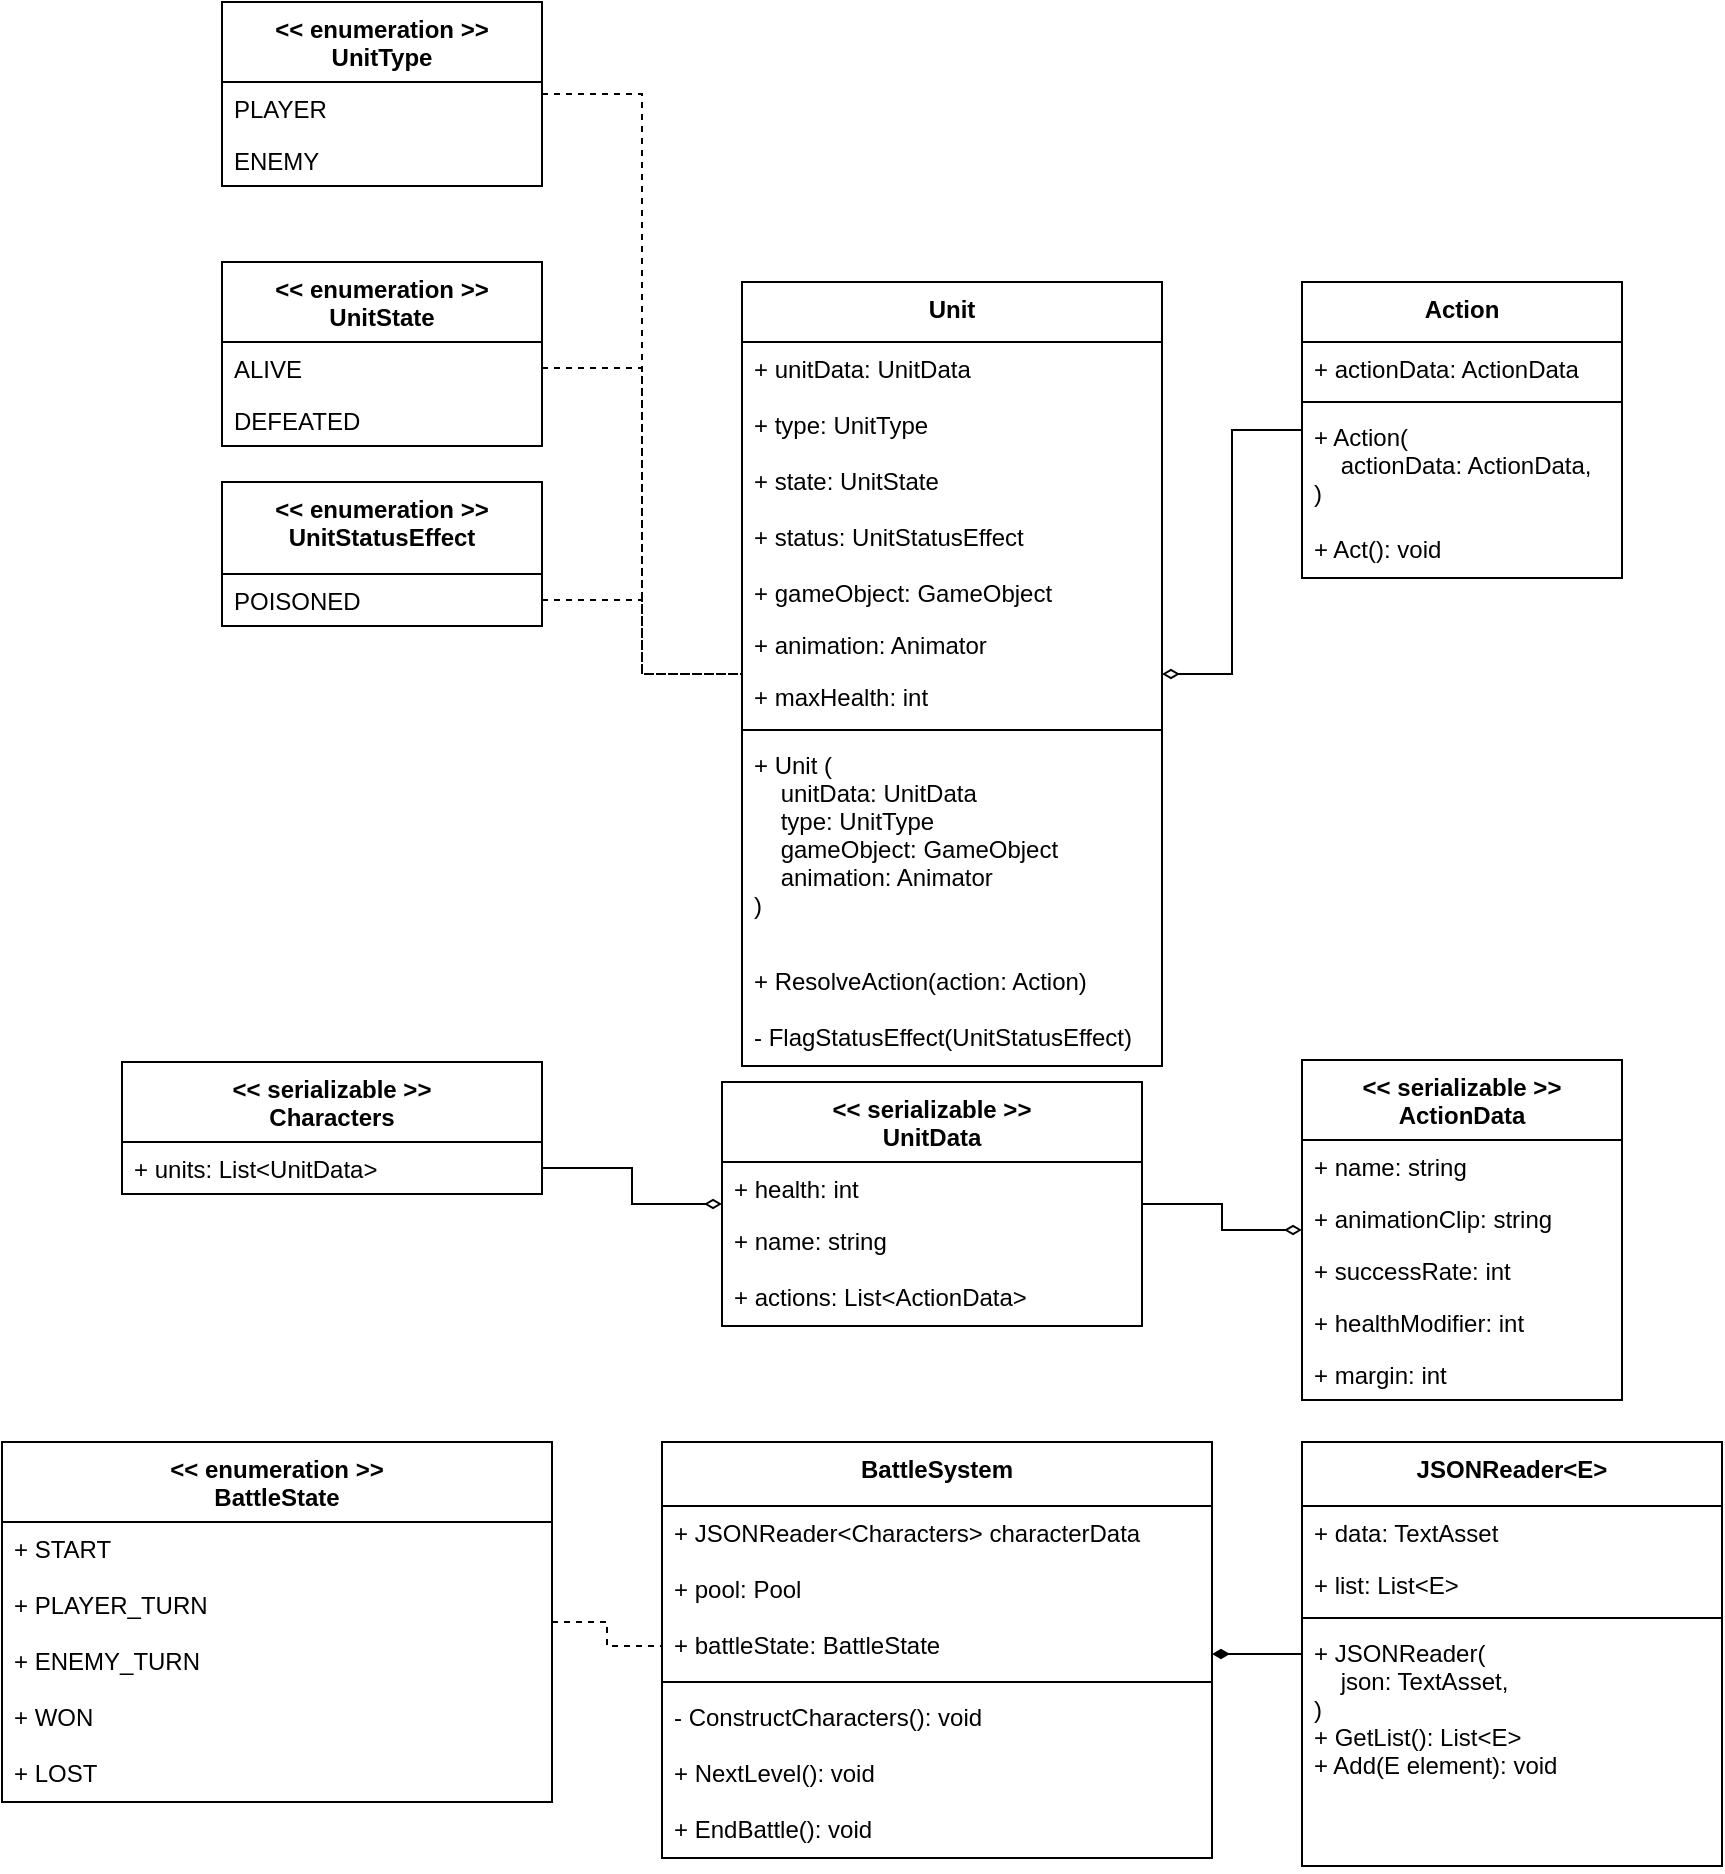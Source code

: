 <mxfile version="20.2.5" type="device"><diagram id="_IAzLn8tvvg1GpoCQkDC" name="Page-1"><mxGraphModel dx="1831" dy="510" grid="1" gridSize="10" guides="1" tooltips="1" connect="1" arrows="1" fold="1" page="1" pageScale="1" pageWidth="850" pageHeight="1100" math="0" shadow="0"><root><mxCell id="0"/><mxCell id="1" parent="0"/><mxCell id="QFA650Qd_Ut2C85kc-U3-1" value="Unit" style="swimlane;fontStyle=1;align=center;verticalAlign=top;childLayout=stackLayout;horizontal=1;startSize=30;horizontalStack=0;resizeParent=1;resizeParentMax=0;resizeLast=0;collapsible=1;marginBottom=0;" vertex="1" parent="1"><mxGeometry x="300" y="350" width="210" height="392" as="geometry"/></mxCell><mxCell id="QFA650Qd_Ut2C85kc-U3-156" value="+ unitData: UnitData" style="text;strokeColor=none;fillColor=none;align=left;verticalAlign=top;spacingLeft=4;spacingRight=4;overflow=hidden;rotatable=0;points=[[0,0.5],[1,0.5]];portConstraint=eastwest;" vertex="1" parent="QFA650Qd_Ut2C85kc-U3-1"><mxGeometry y="30" width="210" height="28" as="geometry"/></mxCell><mxCell id="QFA650Qd_Ut2C85kc-U3-68" value="+ type: UnitType" style="text;strokeColor=none;fillColor=none;align=left;verticalAlign=top;spacingLeft=4;spacingRight=4;overflow=hidden;rotatable=0;points=[[0,0.5],[1,0.5]];portConstraint=eastwest;" vertex="1" parent="QFA650Qd_Ut2C85kc-U3-1"><mxGeometry y="58" width="210" height="28" as="geometry"/></mxCell><mxCell id="QFA650Qd_Ut2C85kc-U3-18" value="+ state: UnitState" style="text;strokeColor=none;fillColor=none;align=left;verticalAlign=top;spacingLeft=4;spacingRight=4;overflow=hidden;rotatable=0;points=[[0,0.5],[1,0.5]];portConstraint=eastwest;" vertex="1" parent="QFA650Qd_Ut2C85kc-U3-1"><mxGeometry y="86" width="210" height="28" as="geometry"/></mxCell><mxCell id="QFA650Qd_Ut2C85kc-U3-24" value="+ status: UnitStatusEffect" style="text;strokeColor=none;fillColor=none;align=left;verticalAlign=top;spacingLeft=4;spacingRight=4;overflow=hidden;rotatable=0;points=[[0,0.5],[1,0.5]];portConstraint=eastwest;" vertex="1" parent="QFA650Qd_Ut2C85kc-U3-1"><mxGeometry y="114" width="210" height="28" as="geometry"/></mxCell><mxCell id="QFA650Qd_Ut2C85kc-U3-73" value="+ gameObject: GameObject" style="text;strokeColor=none;fillColor=none;align=left;verticalAlign=top;spacingLeft=4;spacingRight=4;overflow=hidden;rotatable=0;points=[[0,0.5],[1,0.5]];portConstraint=eastwest;" vertex="1" parent="QFA650Qd_Ut2C85kc-U3-1"><mxGeometry y="142" width="210" height="26" as="geometry"/></mxCell><mxCell id="QFA650Qd_Ut2C85kc-U3-104" value="+ animation: Animator" style="text;strokeColor=none;fillColor=none;align=left;verticalAlign=top;spacingLeft=4;spacingRight=4;overflow=hidden;rotatable=0;points=[[0,0.5],[1,0.5]];portConstraint=eastwest;" vertex="1" parent="QFA650Qd_Ut2C85kc-U3-1"><mxGeometry y="168" width="210" height="26" as="geometry"/></mxCell><mxCell id="QFA650Qd_Ut2C85kc-U3-144" value="+ maxHealth: int" style="text;strokeColor=none;fillColor=none;align=left;verticalAlign=top;spacingLeft=4;spacingRight=4;overflow=hidden;rotatable=0;points=[[0,0.5],[1,0.5]];portConstraint=eastwest;" vertex="1" parent="QFA650Qd_Ut2C85kc-U3-1"><mxGeometry y="194" width="210" height="26" as="geometry"/></mxCell><mxCell id="QFA650Qd_Ut2C85kc-U3-3" value="" style="line;strokeWidth=1;fillColor=none;align=left;verticalAlign=middle;spacingTop=-1;spacingLeft=3;spacingRight=3;rotatable=0;labelPosition=right;points=[];portConstraint=eastwest;" vertex="1" parent="QFA650Qd_Ut2C85kc-U3-1"><mxGeometry y="220" width="210" height="8" as="geometry"/></mxCell><mxCell id="QFA650Qd_Ut2C85kc-U3-4" value="+ Unit (&#10;    unitData: UnitData&#10;    type: UnitType&#10;    gameObject: GameObject&#10;    animation: Animator&#10;)" style="text;strokeColor=none;fillColor=none;align=left;verticalAlign=top;spacingLeft=4;spacingRight=4;overflow=hidden;rotatable=0;points=[[0,0.5],[1,0.5]];portConstraint=eastwest;" vertex="1" parent="QFA650Qd_Ut2C85kc-U3-1"><mxGeometry y="228" width="210" height="108" as="geometry"/></mxCell><mxCell id="QFA650Qd_Ut2C85kc-U3-32" value="+ ResolveAction(action: Action)" style="text;strokeColor=none;fillColor=none;align=left;verticalAlign=top;spacingLeft=4;spacingRight=4;overflow=hidden;rotatable=0;points=[[0,0.5],[1,0.5]];portConstraint=eastwest;" vertex="1" parent="QFA650Qd_Ut2C85kc-U3-1"><mxGeometry y="336" width="210" height="28" as="geometry"/></mxCell><mxCell id="QFA650Qd_Ut2C85kc-U3-70" value="- FlagStatusEffect(UnitStatusEffect)" style="text;strokeColor=none;fillColor=none;align=left;verticalAlign=top;spacingLeft=4;spacingRight=4;overflow=hidden;rotatable=0;points=[[0,0.5],[1,0.5]];portConstraint=eastwest;" vertex="1" parent="QFA650Qd_Ut2C85kc-U3-1"><mxGeometry y="364" width="210" height="28" as="geometry"/></mxCell><mxCell id="QFA650Qd_Ut2C85kc-U3-12" value="&lt;&lt; enumeration &gt;&gt;&#10;UnitState" style="swimlane;fontStyle=1;align=center;verticalAlign=top;childLayout=stackLayout;horizontal=1;startSize=40;horizontalStack=0;resizeParent=1;resizeParentMax=0;resizeLast=0;collapsible=1;marginBottom=0;" vertex="1" parent="1"><mxGeometry x="40" y="340" width="160" height="92" as="geometry"/></mxCell><mxCell id="QFA650Qd_Ut2C85kc-U3-13" value="ALIVE" style="text;strokeColor=none;fillColor=none;align=left;verticalAlign=top;spacingLeft=4;spacingRight=4;overflow=hidden;rotatable=0;points=[[0,0.5],[1,0.5]];portConstraint=eastwest;" vertex="1" parent="QFA650Qd_Ut2C85kc-U3-12"><mxGeometry y="40" width="160" height="26" as="geometry"/></mxCell><mxCell id="QFA650Qd_Ut2C85kc-U3-14" value="DEFEATED" style="text;strokeColor=none;fillColor=none;align=left;verticalAlign=top;spacingLeft=4;spacingRight=4;overflow=hidden;rotatable=0;points=[[0,0.5],[1,0.5]];portConstraint=eastwest;" vertex="1" parent="QFA650Qd_Ut2C85kc-U3-12"><mxGeometry y="66" width="160" height="26" as="geometry"/></mxCell><mxCell id="QFA650Qd_Ut2C85kc-U3-19" style="edgeStyle=orthogonalEdgeStyle;rounded=0;orthogonalLoop=1;jettySize=auto;html=1;dashed=1;endArrow=none;endFill=0;" edge="1" parent="1" source="QFA650Qd_Ut2C85kc-U3-13" target="QFA650Qd_Ut2C85kc-U3-1"><mxGeometry relative="1" as="geometry"/></mxCell><mxCell id="QFA650Qd_Ut2C85kc-U3-20" value="&lt;&lt; enumeration &gt;&gt;&#10;UnitStatusEffect" style="swimlane;fontStyle=1;align=center;verticalAlign=top;childLayout=stackLayout;horizontal=1;startSize=46;horizontalStack=0;resizeParent=1;resizeParentMax=0;resizeLast=0;collapsible=1;marginBottom=0;" vertex="1" parent="1"><mxGeometry x="40" y="450" width="160" height="72" as="geometry"/></mxCell><mxCell id="QFA650Qd_Ut2C85kc-U3-21" value="POISONED" style="text;strokeColor=none;fillColor=none;align=left;verticalAlign=top;spacingLeft=4;spacingRight=4;overflow=hidden;rotatable=0;points=[[0,0.5],[1,0.5]];portConstraint=eastwest;" vertex="1" parent="QFA650Qd_Ut2C85kc-U3-20"><mxGeometry y="46" width="160" height="26" as="geometry"/></mxCell><mxCell id="QFA650Qd_Ut2C85kc-U3-23" style="edgeStyle=orthogonalEdgeStyle;rounded=0;orthogonalLoop=1;jettySize=auto;html=1;dashed=1;endArrow=none;endFill=0;" edge="1" parent="1" source="QFA650Qd_Ut2C85kc-U3-21" target="QFA650Qd_Ut2C85kc-U3-1"><mxGeometry relative="1" as="geometry"/></mxCell><mxCell id="QFA650Qd_Ut2C85kc-U3-162" style="edgeStyle=orthogonalEdgeStyle;rounded=0;orthogonalLoop=1;jettySize=auto;html=1;startArrow=none;startFill=0;endArrow=diamondThin;endFill=0;startSize=6;endSize=6;strokeWidth=1;" edge="1" parent="1" source="QFA650Qd_Ut2C85kc-U3-33" target="QFA650Qd_Ut2C85kc-U3-1"><mxGeometry relative="1" as="geometry"/></mxCell><mxCell id="QFA650Qd_Ut2C85kc-U3-33" value="Action" style="swimlane;fontStyle=1;align=center;verticalAlign=top;childLayout=stackLayout;horizontal=1;startSize=30;horizontalStack=0;resizeParent=1;resizeParentMax=0;resizeLast=0;collapsible=1;marginBottom=0;" vertex="1" parent="1"><mxGeometry x="580" y="350" width="160" height="148" as="geometry"/></mxCell><mxCell id="QFA650Qd_Ut2C85kc-U3-75" value="+ actionData: ActionData" style="text;strokeColor=none;fillColor=none;align=left;verticalAlign=top;spacingLeft=4;spacingRight=4;overflow=hidden;rotatable=0;points=[[0,0.5],[1,0.5]];portConstraint=eastwest;" vertex="1" parent="QFA650Qd_Ut2C85kc-U3-33"><mxGeometry y="30" width="160" height="26" as="geometry"/></mxCell><mxCell id="QFA650Qd_Ut2C85kc-U3-41" value="" style="line;strokeWidth=1;fillColor=none;align=left;verticalAlign=middle;spacingTop=-1;spacingLeft=3;spacingRight=3;rotatable=0;labelPosition=right;points=[];portConstraint=eastwest;" vertex="1" parent="QFA650Qd_Ut2C85kc-U3-33"><mxGeometry y="56" width="160" height="8" as="geometry"/></mxCell><mxCell id="QFA650Qd_Ut2C85kc-U3-42" value="+ Action(&#10;    actionData: ActionData,&#10;)" style="text;strokeColor=none;fillColor=none;align=left;verticalAlign=top;spacingLeft=4;spacingRight=4;overflow=hidden;rotatable=0;points=[[0,0.5],[1,0.5]];portConstraint=eastwest;" vertex="1" parent="QFA650Qd_Ut2C85kc-U3-33"><mxGeometry y="64" width="160" height="56" as="geometry"/></mxCell><mxCell id="QFA650Qd_Ut2C85kc-U3-43" value="+ Act(): void" style="text;strokeColor=none;fillColor=none;align=left;verticalAlign=top;spacingLeft=4;spacingRight=4;overflow=hidden;rotatable=0;points=[[0,0.5],[1,0.5]];portConstraint=eastwest;" vertex="1" parent="QFA650Qd_Ut2C85kc-U3-33"><mxGeometry y="120" width="160" height="28" as="geometry"/></mxCell><mxCell id="QFA650Qd_Ut2C85kc-U3-69" style="edgeStyle=orthogonalEdgeStyle;rounded=0;orthogonalLoop=1;jettySize=auto;html=1;endArrow=none;endFill=0;dashed=1;" edge="1" parent="1" source="QFA650Qd_Ut2C85kc-U3-65" target="QFA650Qd_Ut2C85kc-U3-1"><mxGeometry relative="1" as="geometry"><Array as="points"><mxPoint x="250" y="256"/><mxPoint x="250" y="546"/></Array></mxGeometry></mxCell><mxCell id="QFA650Qd_Ut2C85kc-U3-65" value="&lt;&lt; enumeration &gt;&gt;&#10;UnitType" style="swimlane;fontStyle=1;align=center;verticalAlign=top;childLayout=stackLayout;horizontal=1;startSize=40;horizontalStack=0;resizeParent=1;resizeParentMax=0;resizeLast=0;collapsible=1;marginBottom=0;" vertex="1" parent="1"><mxGeometry x="40" y="210" width="160" height="92" as="geometry"/></mxCell><mxCell id="QFA650Qd_Ut2C85kc-U3-66" value="PLAYER" style="text;strokeColor=none;fillColor=none;align=left;verticalAlign=top;spacingLeft=4;spacingRight=4;overflow=hidden;rotatable=0;points=[[0,0.5],[1,0.5]];portConstraint=eastwest;" vertex="1" parent="QFA650Qd_Ut2C85kc-U3-65"><mxGeometry y="40" width="160" height="26" as="geometry"/></mxCell><mxCell id="QFA650Qd_Ut2C85kc-U3-67" value="ENEMY" style="text;strokeColor=none;fillColor=none;align=left;verticalAlign=top;spacingLeft=4;spacingRight=4;overflow=hidden;rotatable=0;points=[[0,0.5],[1,0.5]];portConstraint=eastwest;" vertex="1" parent="QFA650Qd_Ut2C85kc-U3-65"><mxGeometry y="66" width="160" height="26" as="geometry"/></mxCell><mxCell id="QFA650Qd_Ut2C85kc-U3-77" value="BattleSystem" style="swimlane;fontStyle=1;align=center;verticalAlign=top;childLayout=stackLayout;horizontal=1;startSize=32;horizontalStack=0;resizeParent=1;resizeParentMax=0;resizeLast=0;collapsible=1;marginBottom=0;" vertex="1" parent="1"><mxGeometry x="260" y="930" width="275" height="208" as="geometry"/></mxCell><mxCell id="QFA650Qd_Ut2C85kc-U3-78" value="+ JSONReader&lt;Characters&gt; characterData" style="text;strokeColor=none;fillColor=none;align=left;verticalAlign=top;spacingLeft=4;spacingRight=4;overflow=hidden;rotatable=0;points=[[0,0.5],[1,0.5]];portConstraint=eastwest;" vertex="1" parent="QFA650Qd_Ut2C85kc-U3-77"><mxGeometry y="32" width="275" height="28" as="geometry"/></mxCell><mxCell id="QFA650Qd_Ut2C85kc-U3-120" value="+ pool: Pool" style="text;strokeColor=none;fillColor=none;align=left;verticalAlign=top;spacingLeft=4;spacingRight=4;overflow=hidden;rotatable=0;points=[[0,0.5],[1,0.5]];portConstraint=eastwest;" vertex="1" parent="QFA650Qd_Ut2C85kc-U3-77"><mxGeometry y="60" width="275" height="28" as="geometry"/></mxCell><mxCell id="QFA650Qd_Ut2C85kc-U3-175" value="+ battleState: BattleState" style="text;strokeColor=none;fillColor=none;align=left;verticalAlign=top;spacingLeft=4;spacingRight=4;overflow=hidden;rotatable=0;points=[[0,0.5],[1,0.5]];portConstraint=eastwest;" vertex="1" parent="QFA650Qd_Ut2C85kc-U3-77"><mxGeometry y="88" width="275" height="28" as="geometry"/></mxCell><mxCell id="QFA650Qd_Ut2C85kc-U3-86" value="" style="line;strokeWidth=1;fillColor=none;align=left;verticalAlign=middle;spacingTop=-1;spacingLeft=3;spacingRight=3;rotatable=0;labelPosition=right;points=[];portConstraint=eastwest;" vertex="1" parent="QFA650Qd_Ut2C85kc-U3-77"><mxGeometry y="116" width="275" height="8" as="geometry"/></mxCell><mxCell id="QFA650Qd_Ut2C85kc-U3-163" value="- ConstructCharacters(): void" style="text;strokeColor=none;fillColor=none;align=left;verticalAlign=top;spacingLeft=4;spacingRight=4;overflow=hidden;rotatable=0;points=[[0,0.5],[1,0.5]];portConstraint=eastwest;" vertex="1" parent="QFA650Qd_Ut2C85kc-U3-77"><mxGeometry y="124" width="275" height="28" as="geometry"/></mxCell><mxCell id="QFA650Qd_Ut2C85kc-U3-89" value="+ NextLevel(): void" style="text;strokeColor=none;fillColor=none;align=left;verticalAlign=top;spacingLeft=4;spacingRight=4;overflow=hidden;rotatable=0;points=[[0,0.5],[1,0.5]];portConstraint=eastwest;" vertex="1" parent="QFA650Qd_Ut2C85kc-U3-77"><mxGeometry y="152" width="275" height="28" as="geometry"/></mxCell><mxCell id="QFA650Qd_Ut2C85kc-U3-121" value="+ EndBattle(): void" style="text;strokeColor=none;fillColor=none;align=left;verticalAlign=top;spacingLeft=4;spacingRight=4;overflow=hidden;rotatable=0;points=[[0,0.5],[1,0.5]];portConstraint=eastwest;" vertex="1" parent="QFA650Qd_Ut2C85kc-U3-77"><mxGeometry y="180" width="275" height="28" as="geometry"/></mxCell><mxCell id="QFA650Qd_Ut2C85kc-U3-101" style="edgeStyle=orthogonalEdgeStyle;rounded=0;orthogonalLoop=1;jettySize=auto;html=1;startArrow=none;startFill=0;endArrow=diamondThin;endFill=1;startSize=6;endSize=6;strokeWidth=1;" edge="1" parent="1" source="QFA650Qd_Ut2C85kc-U3-95" target="QFA650Qd_Ut2C85kc-U3-77"><mxGeometry relative="1" as="geometry"><Array as="points"><mxPoint x="775" y="1050"/><mxPoint x="775" y="1050"/></Array></mxGeometry></mxCell><mxCell id="QFA650Qd_Ut2C85kc-U3-95" value="JSONReader&lt;E&gt;" style="swimlane;fontStyle=1;align=center;verticalAlign=top;childLayout=stackLayout;horizontal=1;startSize=32;horizontalStack=0;resizeParent=1;resizeParentMax=0;resizeLast=0;collapsible=1;marginBottom=0;" vertex="1" parent="1"><mxGeometry x="580" y="930" width="210" height="212" as="geometry"/></mxCell><mxCell id="QFA650Qd_Ut2C85kc-U3-96" value="+ data: TextAsset" style="text;strokeColor=none;fillColor=none;align=left;verticalAlign=top;spacingLeft=4;spacingRight=4;overflow=hidden;rotatable=0;points=[[0,0.5],[1,0.5]];portConstraint=eastwest;" vertex="1" parent="QFA650Qd_Ut2C85kc-U3-95"><mxGeometry y="32" width="210" height="26" as="geometry"/></mxCell><mxCell id="QFA650Qd_Ut2C85kc-U3-97" value="+ list: List&lt;E&gt;" style="text;strokeColor=none;fillColor=none;align=left;verticalAlign=top;spacingLeft=4;spacingRight=4;overflow=hidden;rotatable=0;points=[[0,0.5],[1,0.5]];portConstraint=eastwest;" vertex="1" parent="QFA650Qd_Ut2C85kc-U3-95"><mxGeometry y="58" width="210" height="26" as="geometry"/></mxCell><mxCell id="QFA650Qd_Ut2C85kc-U3-98" value="" style="line;strokeWidth=1;fillColor=none;align=left;verticalAlign=middle;spacingTop=-1;spacingLeft=3;spacingRight=3;rotatable=0;labelPosition=right;points=[];portConstraint=eastwest;" vertex="1" parent="QFA650Qd_Ut2C85kc-U3-95"><mxGeometry y="84" width="210" height="8" as="geometry"/></mxCell><mxCell id="QFA650Qd_Ut2C85kc-U3-99" value="+ JSONReader(&#10;    json: TextAsset,   &#10;)&#10;+ GetList(): List&lt;E&gt;&#10;+ Add(E element): void" style="text;strokeColor=none;fillColor=none;align=left;verticalAlign=top;spacingLeft=4;spacingRight=4;overflow=hidden;rotatable=0;points=[[0,0.5],[1,0.5]];portConstraint=eastwest;" vertex="1" parent="QFA650Qd_Ut2C85kc-U3-95"><mxGeometry y="92" width="210" height="120" as="geometry"/></mxCell><mxCell id="QFA650Qd_Ut2C85kc-U3-105" value="&lt;&lt; serializable &gt;&gt;&#10;Characters" style="swimlane;fontStyle=1;align=center;verticalAlign=top;childLayout=stackLayout;horizontal=1;startSize=40;horizontalStack=0;resizeParent=1;resizeParentMax=0;resizeLast=0;collapsible=1;marginBottom=0;" vertex="1" parent="1"><mxGeometry x="-10" y="740" width="210" height="66" as="geometry"/></mxCell><mxCell id="QFA650Qd_Ut2C85kc-U3-106" value="+ units: List&lt;UnitData&gt;" style="text;strokeColor=none;fillColor=none;align=left;verticalAlign=top;spacingLeft=4;spacingRight=4;overflow=hidden;rotatable=0;points=[[0,0.5],[1,0.5]];portConstraint=eastwest;" vertex="1" parent="QFA650Qd_Ut2C85kc-U3-105"><mxGeometry y="40" width="210" height="26" as="geometry"/></mxCell><mxCell id="QFA650Qd_Ut2C85kc-U3-136" value="&lt;&lt; serializable &gt;&gt;&#10;ActionData" style="swimlane;fontStyle=1;align=center;verticalAlign=top;childLayout=stackLayout;horizontal=1;startSize=40;horizontalStack=0;resizeParent=1;resizeParentMax=0;resizeLast=0;collapsible=1;marginBottom=0;" vertex="1" parent="1"><mxGeometry x="580" y="739" width="160" height="170" as="geometry"/></mxCell><mxCell id="QFA650Qd_Ut2C85kc-U3-137" value="+ name: string" style="text;strokeColor=none;fillColor=none;align=left;verticalAlign=top;spacingLeft=4;spacingRight=4;overflow=hidden;rotatable=0;points=[[0,0.5],[1,0.5]];portConstraint=eastwest;" vertex="1" parent="QFA650Qd_Ut2C85kc-U3-136"><mxGeometry y="40" width="160" height="26" as="geometry"/></mxCell><mxCell id="QFA650Qd_Ut2C85kc-U3-138" value="+ animationClip: string" style="text;strokeColor=none;fillColor=none;align=left;verticalAlign=top;spacingLeft=4;spacingRight=4;overflow=hidden;rotatable=0;points=[[0,0.5],[1,0.5]];portConstraint=eastwest;" vertex="1" parent="QFA650Qd_Ut2C85kc-U3-136"><mxGeometry y="66" width="160" height="26" as="geometry"/></mxCell><mxCell id="QFA650Qd_Ut2C85kc-U3-176" value="+ successRate: int" style="text;strokeColor=none;fillColor=none;align=left;verticalAlign=top;spacingLeft=4;spacingRight=4;overflow=hidden;rotatable=0;points=[[0,0.5],[1,0.5]];portConstraint=eastwest;" vertex="1" parent="QFA650Qd_Ut2C85kc-U3-136"><mxGeometry y="92" width="160" height="26" as="geometry"/></mxCell><mxCell id="QFA650Qd_Ut2C85kc-U3-157" value="+ healthModifier: int" style="text;strokeColor=none;fillColor=none;align=left;verticalAlign=top;spacingLeft=4;spacingRight=4;overflow=hidden;rotatable=0;points=[[0,0.5],[1,0.5]];portConstraint=eastwest;" vertex="1" parent="QFA650Qd_Ut2C85kc-U3-136"><mxGeometry y="118" width="160" height="26" as="geometry"/></mxCell><mxCell id="QFA650Qd_Ut2C85kc-U3-158" value="+ margin: int" style="text;strokeColor=none;fillColor=none;align=left;verticalAlign=top;spacingLeft=4;spacingRight=4;overflow=hidden;rotatable=0;points=[[0,0.5],[1,0.5]];portConstraint=eastwest;" vertex="1" parent="QFA650Qd_Ut2C85kc-U3-136"><mxGeometry y="144" width="160" height="26" as="geometry"/></mxCell><mxCell id="QFA650Qd_Ut2C85kc-U3-160" style="edgeStyle=orthogonalEdgeStyle;rounded=0;orthogonalLoop=1;jettySize=auto;html=1;startArrow=none;startFill=0;endArrow=diamondThin;endFill=0;startSize=6;endSize=6;strokeWidth=1;" edge="1" parent="1" source="QFA650Qd_Ut2C85kc-U3-142" target="QFA650Qd_Ut2C85kc-U3-136"><mxGeometry relative="1" as="geometry"/></mxCell><mxCell id="QFA650Qd_Ut2C85kc-U3-142" value="&lt;&lt; serializable &gt;&gt;&#10;UnitData" style="swimlane;fontStyle=1;align=center;verticalAlign=top;childLayout=stackLayout;horizontal=1;startSize=40;horizontalStack=0;resizeParent=1;resizeParentMax=0;resizeLast=0;collapsible=1;marginBottom=0;" vertex="1" parent="1"><mxGeometry x="290" y="750" width="210" height="122" as="geometry"/></mxCell><mxCell id="QFA650Qd_Ut2C85kc-U3-143" value="+ health: int" style="text;strokeColor=none;fillColor=none;align=left;verticalAlign=top;spacingLeft=4;spacingRight=4;overflow=hidden;rotatable=0;points=[[0,0.5],[1,0.5]];portConstraint=eastwest;" vertex="1" parent="QFA650Qd_Ut2C85kc-U3-142"><mxGeometry y="40" width="210" height="26" as="geometry"/></mxCell><mxCell id="QFA650Qd_Ut2C85kc-U3-147" value="+ name: string" style="text;strokeColor=none;fillColor=none;align=left;verticalAlign=top;spacingLeft=4;spacingRight=4;overflow=hidden;rotatable=0;points=[[0,0.5],[1,0.5]];portConstraint=eastwest;" vertex="1" parent="QFA650Qd_Ut2C85kc-U3-142"><mxGeometry y="66" width="210" height="28" as="geometry"/></mxCell><mxCell id="QFA650Qd_Ut2C85kc-U3-148" value="+ actions: List&lt;ActionData&gt;" style="text;strokeColor=none;fillColor=none;align=left;verticalAlign=top;spacingLeft=4;spacingRight=4;overflow=hidden;rotatable=0;points=[[0,0.5],[1,0.5]];portConstraint=eastwest;" vertex="1" parent="QFA650Qd_Ut2C85kc-U3-142"><mxGeometry y="94" width="210" height="28" as="geometry"/></mxCell><mxCell id="QFA650Qd_Ut2C85kc-U3-159" style="edgeStyle=orthogonalEdgeStyle;rounded=0;orthogonalLoop=1;jettySize=auto;html=1;startArrow=none;startFill=0;endArrow=diamondThin;endFill=0;startSize=6;endSize=6;strokeWidth=1;" edge="1" parent="1" source="QFA650Qd_Ut2C85kc-U3-106" target="QFA650Qd_Ut2C85kc-U3-142"><mxGeometry relative="1" as="geometry"/></mxCell><mxCell id="QFA650Qd_Ut2C85kc-U3-177" style="edgeStyle=orthogonalEdgeStyle;rounded=0;orthogonalLoop=1;jettySize=auto;html=1;startArrow=none;startFill=0;endArrow=none;endFill=0;startSize=6;endSize=6;strokeWidth=1;dashed=1;" edge="1" parent="1" source="QFA650Qd_Ut2C85kc-U3-164" target="QFA650Qd_Ut2C85kc-U3-175"><mxGeometry relative="1" as="geometry"/></mxCell><mxCell id="QFA650Qd_Ut2C85kc-U3-164" value="&lt;&lt; enumeration &gt;&gt;&#10;BattleState" style="swimlane;fontStyle=1;align=center;verticalAlign=top;childLayout=stackLayout;horizontal=1;startSize=40;horizontalStack=0;resizeParent=1;resizeParentMax=0;resizeLast=0;collapsible=1;marginBottom=0;" vertex="1" parent="1"><mxGeometry x="-70" y="930" width="275" height="180" as="geometry"/></mxCell><mxCell id="QFA650Qd_Ut2C85kc-U3-165" value="+ START" style="text;strokeColor=none;fillColor=none;align=left;verticalAlign=top;spacingLeft=4;spacingRight=4;overflow=hidden;rotatable=0;points=[[0,0.5],[1,0.5]];portConstraint=eastwest;" vertex="1" parent="QFA650Qd_Ut2C85kc-U3-164"><mxGeometry y="40" width="275" height="28" as="geometry"/></mxCell><mxCell id="QFA650Qd_Ut2C85kc-U3-169" value="+ PLAYER_TURN" style="text;strokeColor=none;fillColor=none;align=left;verticalAlign=top;spacingLeft=4;spacingRight=4;overflow=hidden;rotatable=0;points=[[0,0.5],[1,0.5]];portConstraint=eastwest;" vertex="1" parent="QFA650Qd_Ut2C85kc-U3-164"><mxGeometry y="68" width="275" height="28" as="geometry"/></mxCell><mxCell id="QFA650Qd_Ut2C85kc-U3-172" value="+ ENEMY_TURN" style="text;strokeColor=none;fillColor=none;align=left;verticalAlign=top;spacingLeft=4;spacingRight=4;overflow=hidden;rotatable=0;points=[[0,0.5],[1,0.5]];portConstraint=eastwest;" vertex="1" parent="QFA650Qd_Ut2C85kc-U3-164"><mxGeometry y="96" width="275" height="28" as="geometry"/></mxCell><mxCell id="QFA650Qd_Ut2C85kc-U3-173" value="+ WON" style="text;strokeColor=none;fillColor=none;align=left;verticalAlign=top;spacingLeft=4;spacingRight=4;overflow=hidden;rotatable=0;points=[[0,0.5],[1,0.5]];portConstraint=eastwest;" vertex="1" parent="QFA650Qd_Ut2C85kc-U3-164"><mxGeometry y="124" width="275" height="28" as="geometry"/></mxCell><mxCell id="QFA650Qd_Ut2C85kc-U3-174" value="+ LOST" style="text;strokeColor=none;fillColor=none;align=left;verticalAlign=top;spacingLeft=4;spacingRight=4;overflow=hidden;rotatable=0;points=[[0,0.5],[1,0.5]];portConstraint=eastwest;" vertex="1" parent="QFA650Qd_Ut2C85kc-U3-164"><mxGeometry y="152" width="275" height="28" as="geometry"/></mxCell></root></mxGraphModel></diagram></mxfile>